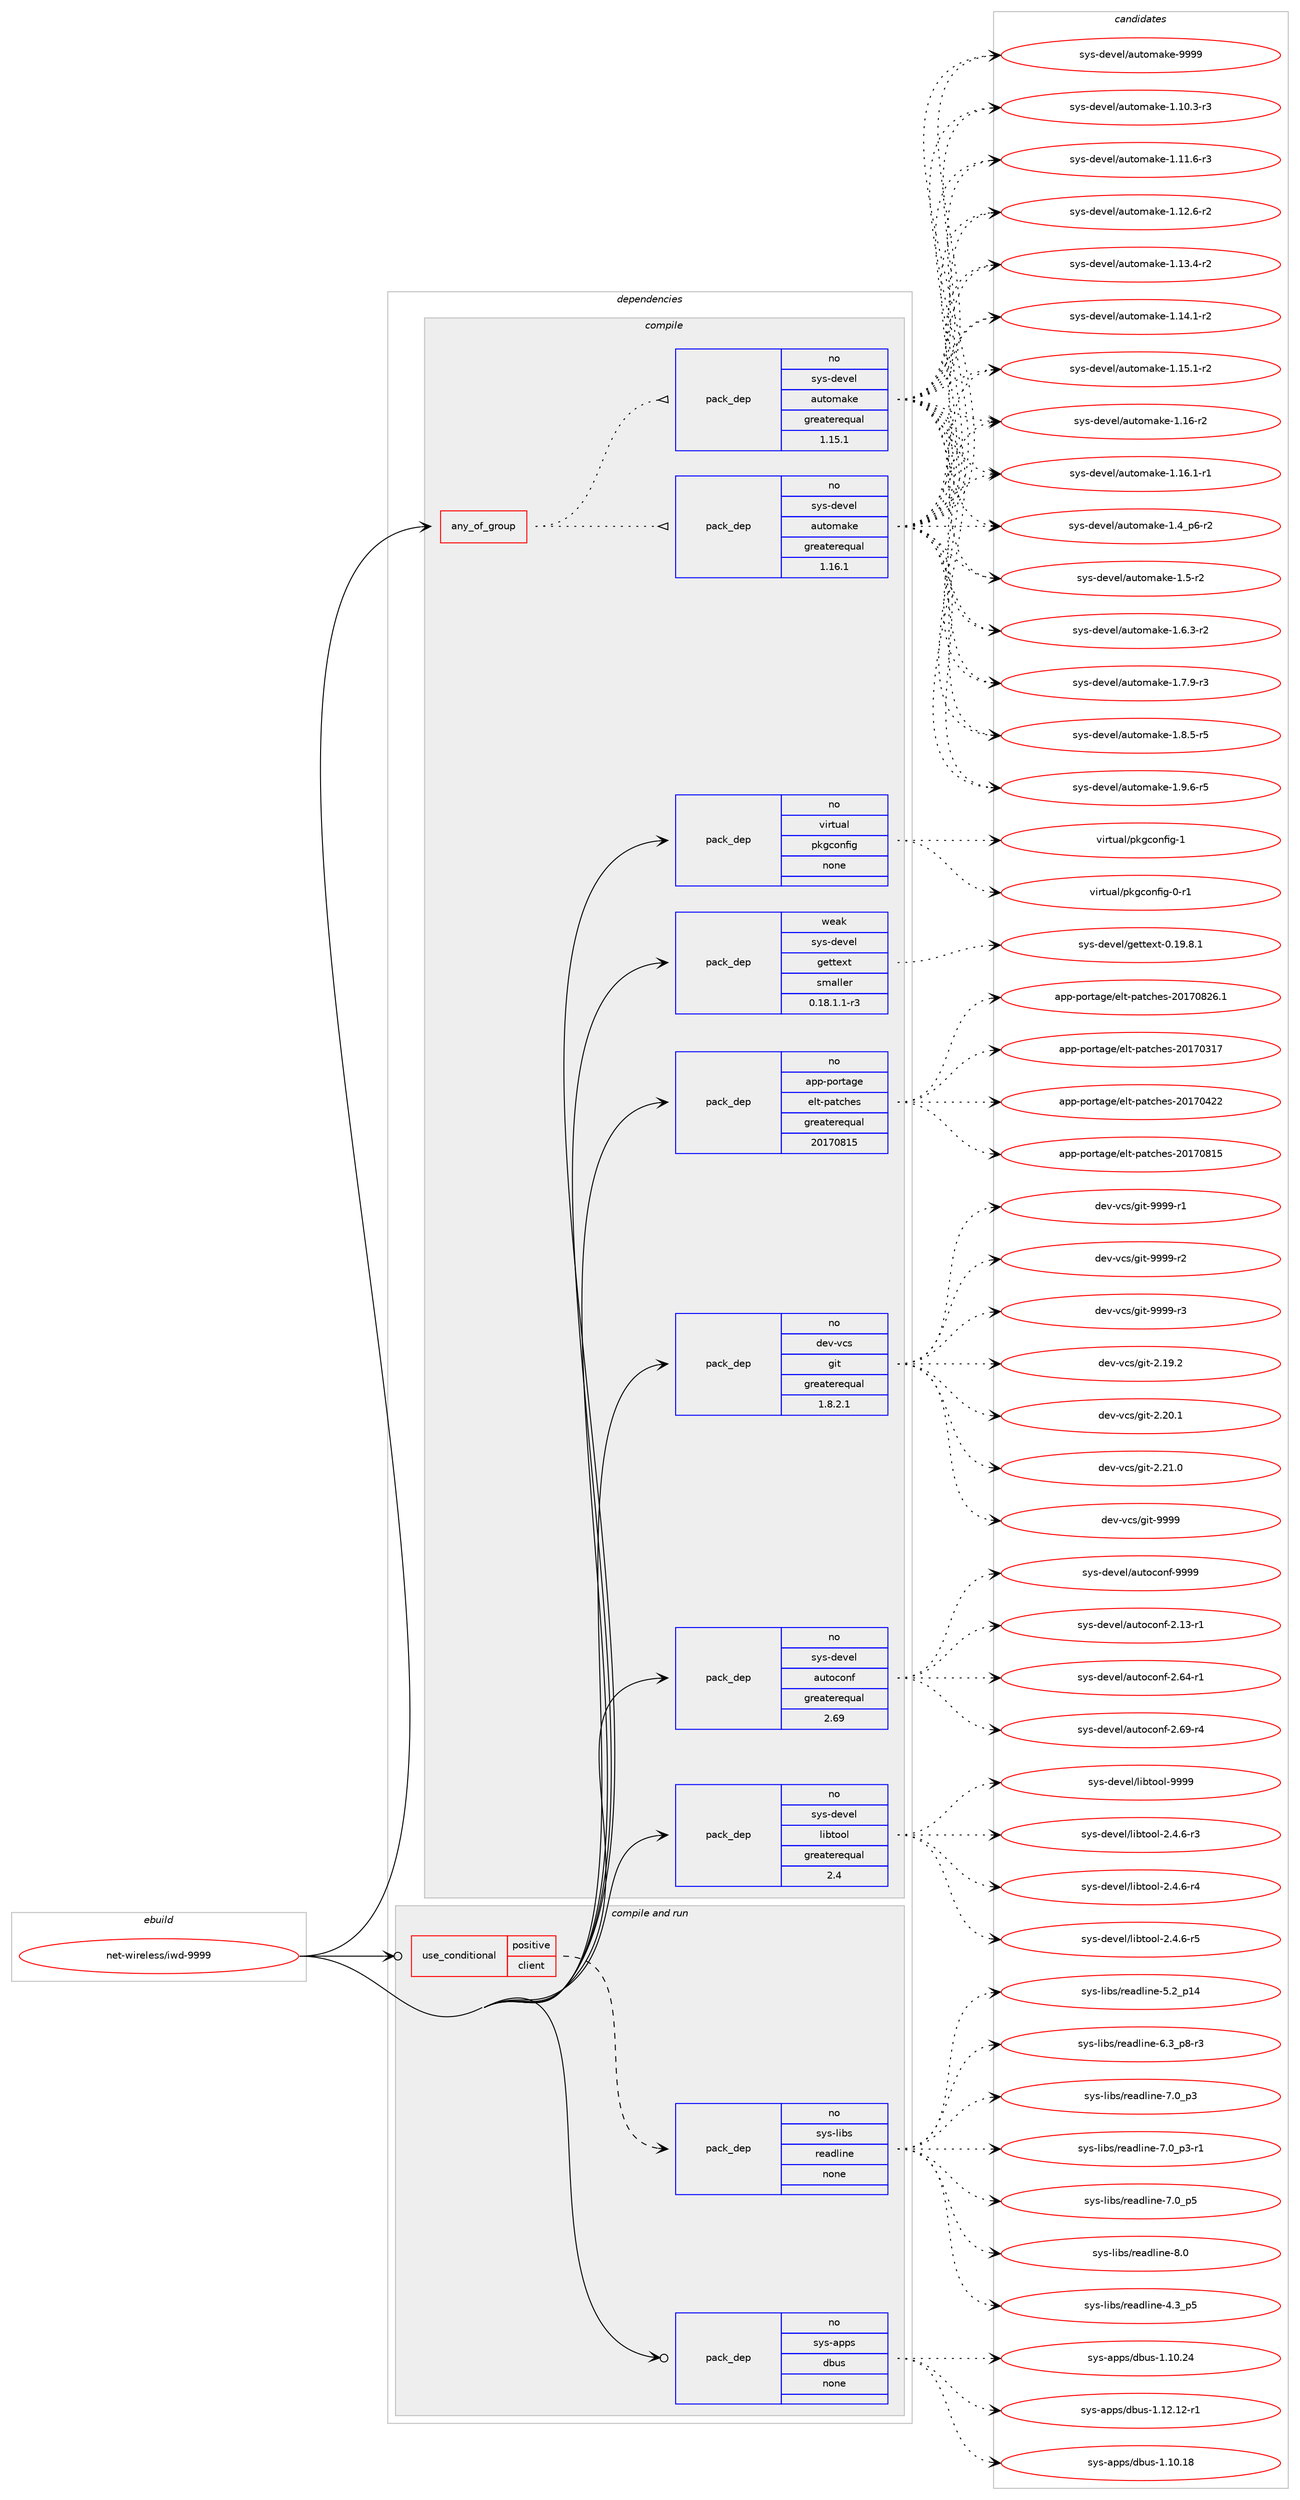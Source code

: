 digraph prolog {

# *************
# Graph options
# *************

newrank=true;
concentrate=true;
compound=true;
graph [rankdir=LR,fontname=Helvetica,fontsize=10,ranksep=1.5];#, ranksep=2.5, nodesep=0.2];
edge  [arrowhead=vee];
node  [fontname=Helvetica,fontsize=10];

# **********
# The ebuild
# **********

subgraph cluster_leftcol {
color=gray;
rank=same;
label=<<i>ebuild</i>>;
id [label="net-wireless/iwd-9999", color=red, width=4, href="../net-wireless/iwd-9999.svg"];
}

# ****************
# The dependencies
# ****************

subgraph cluster_midcol {
color=gray;
label=<<i>dependencies</i>>;
subgraph cluster_compile {
fillcolor="#eeeeee";
style=filled;
label=<<i>compile</i>>;
subgraph any26664 {
dependency1680819 [label=<<TABLE BORDER="0" CELLBORDER="1" CELLSPACING="0" CELLPADDING="4"><TR><TD CELLPADDING="10">any_of_group</TD></TR></TABLE>>, shape=none, color=red];subgraph pack1201887 {
dependency1680820 [label=<<TABLE BORDER="0" CELLBORDER="1" CELLSPACING="0" CELLPADDING="4" WIDTH="220"><TR><TD ROWSPAN="6" CELLPADDING="30">pack_dep</TD></TR><TR><TD WIDTH="110">no</TD></TR><TR><TD>sys-devel</TD></TR><TR><TD>automake</TD></TR><TR><TD>greaterequal</TD></TR><TR><TD>1.16.1</TD></TR></TABLE>>, shape=none, color=blue];
}
dependency1680819:e -> dependency1680820:w [weight=20,style="dotted",arrowhead="oinv"];
subgraph pack1201888 {
dependency1680821 [label=<<TABLE BORDER="0" CELLBORDER="1" CELLSPACING="0" CELLPADDING="4" WIDTH="220"><TR><TD ROWSPAN="6" CELLPADDING="30">pack_dep</TD></TR><TR><TD WIDTH="110">no</TD></TR><TR><TD>sys-devel</TD></TR><TR><TD>automake</TD></TR><TR><TD>greaterequal</TD></TR><TR><TD>1.15.1</TD></TR></TABLE>>, shape=none, color=blue];
}
dependency1680819:e -> dependency1680821:w [weight=20,style="dotted",arrowhead="oinv"];
}
id:e -> dependency1680819:w [weight=20,style="solid",arrowhead="vee"];
subgraph pack1201889 {
dependency1680822 [label=<<TABLE BORDER="0" CELLBORDER="1" CELLSPACING="0" CELLPADDING="4" WIDTH="220"><TR><TD ROWSPAN="6" CELLPADDING="30">pack_dep</TD></TR><TR><TD WIDTH="110">no</TD></TR><TR><TD>app-portage</TD></TR><TR><TD>elt-patches</TD></TR><TR><TD>greaterequal</TD></TR><TR><TD>20170815</TD></TR></TABLE>>, shape=none, color=blue];
}
id:e -> dependency1680822:w [weight=20,style="solid",arrowhead="vee"];
subgraph pack1201890 {
dependency1680823 [label=<<TABLE BORDER="0" CELLBORDER="1" CELLSPACING="0" CELLPADDING="4" WIDTH="220"><TR><TD ROWSPAN="6" CELLPADDING="30">pack_dep</TD></TR><TR><TD WIDTH="110">no</TD></TR><TR><TD>dev-vcs</TD></TR><TR><TD>git</TD></TR><TR><TD>greaterequal</TD></TR><TR><TD>1.8.2.1</TD></TR></TABLE>>, shape=none, color=blue];
}
id:e -> dependency1680823:w [weight=20,style="solid",arrowhead="vee"];
subgraph pack1201891 {
dependency1680824 [label=<<TABLE BORDER="0" CELLBORDER="1" CELLSPACING="0" CELLPADDING="4" WIDTH="220"><TR><TD ROWSPAN="6" CELLPADDING="30">pack_dep</TD></TR><TR><TD WIDTH="110">no</TD></TR><TR><TD>sys-devel</TD></TR><TR><TD>autoconf</TD></TR><TR><TD>greaterequal</TD></TR><TR><TD>2.69</TD></TR></TABLE>>, shape=none, color=blue];
}
id:e -> dependency1680824:w [weight=20,style="solid",arrowhead="vee"];
subgraph pack1201892 {
dependency1680825 [label=<<TABLE BORDER="0" CELLBORDER="1" CELLSPACING="0" CELLPADDING="4" WIDTH="220"><TR><TD ROWSPAN="6" CELLPADDING="30">pack_dep</TD></TR><TR><TD WIDTH="110">no</TD></TR><TR><TD>sys-devel</TD></TR><TR><TD>libtool</TD></TR><TR><TD>greaterequal</TD></TR><TR><TD>2.4</TD></TR></TABLE>>, shape=none, color=blue];
}
id:e -> dependency1680825:w [weight=20,style="solid",arrowhead="vee"];
subgraph pack1201893 {
dependency1680826 [label=<<TABLE BORDER="0" CELLBORDER="1" CELLSPACING="0" CELLPADDING="4" WIDTH="220"><TR><TD ROWSPAN="6" CELLPADDING="30">pack_dep</TD></TR><TR><TD WIDTH="110">no</TD></TR><TR><TD>virtual</TD></TR><TR><TD>pkgconfig</TD></TR><TR><TD>none</TD></TR><TR><TD></TD></TR></TABLE>>, shape=none, color=blue];
}
id:e -> dependency1680826:w [weight=20,style="solid",arrowhead="vee"];
subgraph pack1201894 {
dependency1680827 [label=<<TABLE BORDER="0" CELLBORDER="1" CELLSPACING="0" CELLPADDING="4" WIDTH="220"><TR><TD ROWSPAN="6" CELLPADDING="30">pack_dep</TD></TR><TR><TD WIDTH="110">weak</TD></TR><TR><TD>sys-devel</TD></TR><TR><TD>gettext</TD></TR><TR><TD>smaller</TD></TR><TR><TD>0.18.1.1-r3</TD></TR></TABLE>>, shape=none, color=blue];
}
id:e -> dependency1680827:w [weight=20,style="solid",arrowhead="vee"];
}
subgraph cluster_compileandrun {
fillcolor="#eeeeee";
style=filled;
label=<<i>compile and run</i>>;
subgraph cond451426 {
dependency1680828 [label=<<TABLE BORDER="0" CELLBORDER="1" CELLSPACING="0" CELLPADDING="4"><TR><TD ROWSPAN="3" CELLPADDING="10">use_conditional</TD></TR><TR><TD>positive</TD></TR><TR><TD>client</TD></TR></TABLE>>, shape=none, color=red];
subgraph pack1201895 {
dependency1680829 [label=<<TABLE BORDER="0" CELLBORDER="1" CELLSPACING="0" CELLPADDING="4" WIDTH="220"><TR><TD ROWSPAN="6" CELLPADDING="30">pack_dep</TD></TR><TR><TD WIDTH="110">no</TD></TR><TR><TD>sys-libs</TD></TR><TR><TD>readline</TD></TR><TR><TD>none</TD></TR><TR><TD></TD></TR></TABLE>>, shape=none, color=blue];
}
dependency1680828:e -> dependency1680829:w [weight=20,style="dashed",arrowhead="vee"];
}
id:e -> dependency1680828:w [weight=20,style="solid",arrowhead="odotvee"];
subgraph pack1201896 {
dependency1680830 [label=<<TABLE BORDER="0" CELLBORDER="1" CELLSPACING="0" CELLPADDING="4" WIDTH="220"><TR><TD ROWSPAN="6" CELLPADDING="30">pack_dep</TD></TR><TR><TD WIDTH="110">no</TD></TR><TR><TD>sys-apps</TD></TR><TR><TD>dbus</TD></TR><TR><TD>none</TD></TR><TR><TD></TD></TR></TABLE>>, shape=none, color=blue];
}
id:e -> dependency1680830:w [weight=20,style="solid",arrowhead="odotvee"];
}
subgraph cluster_run {
fillcolor="#eeeeee";
style=filled;
label=<<i>run</i>>;
}
}

# **************
# The candidates
# **************

subgraph cluster_choices {
rank=same;
color=gray;
label=<<i>candidates</i>>;

subgraph choice1201887 {
color=black;
nodesep=1;
choice11512111545100101118101108479711711611110997107101454946494846514511451 [label="sys-devel/automake-1.10.3-r3", color=red, width=4,href="../sys-devel/automake-1.10.3-r3.svg"];
choice11512111545100101118101108479711711611110997107101454946494946544511451 [label="sys-devel/automake-1.11.6-r3", color=red, width=4,href="../sys-devel/automake-1.11.6-r3.svg"];
choice11512111545100101118101108479711711611110997107101454946495046544511450 [label="sys-devel/automake-1.12.6-r2", color=red, width=4,href="../sys-devel/automake-1.12.6-r2.svg"];
choice11512111545100101118101108479711711611110997107101454946495146524511450 [label="sys-devel/automake-1.13.4-r2", color=red, width=4,href="../sys-devel/automake-1.13.4-r2.svg"];
choice11512111545100101118101108479711711611110997107101454946495246494511450 [label="sys-devel/automake-1.14.1-r2", color=red, width=4,href="../sys-devel/automake-1.14.1-r2.svg"];
choice11512111545100101118101108479711711611110997107101454946495346494511450 [label="sys-devel/automake-1.15.1-r2", color=red, width=4,href="../sys-devel/automake-1.15.1-r2.svg"];
choice1151211154510010111810110847971171161111099710710145494649544511450 [label="sys-devel/automake-1.16-r2", color=red, width=4,href="../sys-devel/automake-1.16-r2.svg"];
choice11512111545100101118101108479711711611110997107101454946495446494511449 [label="sys-devel/automake-1.16.1-r1", color=red, width=4,href="../sys-devel/automake-1.16.1-r1.svg"];
choice115121115451001011181011084797117116111109971071014549465295112544511450 [label="sys-devel/automake-1.4_p6-r2", color=red, width=4,href="../sys-devel/automake-1.4_p6-r2.svg"];
choice11512111545100101118101108479711711611110997107101454946534511450 [label="sys-devel/automake-1.5-r2", color=red, width=4,href="../sys-devel/automake-1.5-r2.svg"];
choice115121115451001011181011084797117116111109971071014549465446514511450 [label="sys-devel/automake-1.6.3-r2", color=red, width=4,href="../sys-devel/automake-1.6.3-r2.svg"];
choice115121115451001011181011084797117116111109971071014549465546574511451 [label="sys-devel/automake-1.7.9-r3", color=red, width=4,href="../sys-devel/automake-1.7.9-r3.svg"];
choice115121115451001011181011084797117116111109971071014549465646534511453 [label="sys-devel/automake-1.8.5-r5", color=red, width=4,href="../sys-devel/automake-1.8.5-r5.svg"];
choice115121115451001011181011084797117116111109971071014549465746544511453 [label="sys-devel/automake-1.9.6-r5", color=red, width=4,href="../sys-devel/automake-1.9.6-r5.svg"];
choice115121115451001011181011084797117116111109971071014557575757 [label="sys-devel/automake-9999", color=red, width=4,href="../sys-devel/automake-9999.svg"];
dependency1680820:e -> choice11512111545100101118101108479711711611110997107101454946494846514511451:w [style=dotted,weight="100"];
dependency1680820:e -> choice11512111545100101118101108479711711611110997107101454946494946544511451:w [style=dotted,weight="100"];
dependency1680820:e -> choice11512111545100101118101108479711711611110997107101454946495046544511450:w [style=dotted,weight="100"];
dependency1680820:e -> choice11512111545100101118101108479711711611110997107101454946495146524511450:w [style=dotted,weight="100"];
dependency1680820:e -> choice11512111545100101118101108479711711611110997107101454946495246494511450:w [style=dotted,weight="100"];
dependency1680820:e -> choice11512111545100101118101108479711711611110997107101454946495346494511450:w [style=dotted,weight="100"];
dependency1680820:e -> choice1151211154510010111810110847971171161111099710710145494649544511450:w [style=dotted,weight="100"];
dependency1680820:e -> choice11512111545100101118101108479711711611110997107101454946495446494511449:w [style=dotted,weight="100"];
dependency1680820:e -> choice115121115451001011181011084797117116111109971071014549465295112544511450:w [style=dotted,weight="100"];
dependency1680820:e -> choice11512111545100101118101108479711711611110997107101454946534511450:w [style=dotted,weight="100"];
dependency1680820:e -> choice115121115451001011181011084797117116111109971071014549465446514511450:w [style=dotted,weight="100"];
dependency1680820:e -> choice115121115451001011181011084797117116111109971071014549465546574511451:w [style=dotted,weight="100"];
dependency1680820:e -> choice115121115451001011181011084797117116111109971071014549465646534511453:w [style=dotted,weight="100"];
dependency1680820:e -> choice115121115451001011181011084797117116111109971071014549465746544511453:w [style=dotted,weight="100"];
dependency1680820:e -> choice115121115451001011181011084797117116111109971071014557575757:w [style=dotted,weight="100"];
}
subgraph choice1201888 {
color=black;
nodesep=1;
choice11512111545100101118101108479711711611110997107101454946494846514511451 [label="sys-devel/automake-1.10.3-r3", color=red, width=4,href="../sys-devel/automake-1.10.3-r3.svg"];
choice11512111545100101118101108479711711611110997107101454946494946544511451 [label="sys-devel/automake-1.11.6-r3", color=red, width=4,href="../sys-devel/automake-1.11.6-r3.svg"];
choice11512111545100101118101108479711711611110997107101454946495046544511450 [label="sys-devel/automake-1.12.6-r2", color=red, width=4,href="../sys-devel/automake-1.12.6-r2.svg"];
choice11512111545100101118101108479711711611110997107101454946495146524511450 [label="sys-devel/automake-1.13.4-r2", color=red, width=4,href="../sys-devel/automake-1.13.4-r2.svg"];
choice11512111545100101118101108479711711611110997107101454946495246494511450 [label="sys-devel/automake-1.14.1-r2", color=red, width=4,href="../sys-devel/automake-1.14.1-r2.svg"];
choice11512111545100101118101108479711711611110997107101454946495346494511450 [label="sys-devel/automake-1.15.1-r2", color=red, width=4,href="../sys-devel/automake-1.15.1-r2.svg"];
choice1151211154510010111810110847971171161111099710710145494649544511450 [label="sys-devel/automake-1.16-r2", color=red, width=4,href="../sys-devel/automake-1.16-r2.svg"];
choice11512111545100101118101108479711711611110997107101454946495446494511449 [label="sys-devel/automake-1.16.1-r1", color=red, width=4,href="../sys-devel/automake-1.16.1-r1.svg"];
choice115121115451001011181011084797117116111109971071014549465295112544511450 [label="sys-devel/automake-1.4_p6-r2", color=red, width=4,href="../sys-devel/automake-1.4_p6-r2.svg"];
choice11512111545100101118101108479711711611110997107101454946534511450 [label="sys-devel/automake-1.5-r2", color=red, width=4,href="../sys-devel/automake-1.5-r2.svg"];
choice115121115451001011181011084797117116111109971071014549465446514511450 [label="sys-devel/automake-1.6.3-r2", color=red, width=4,href="../sys-devel/automake-1.6.3-r2.svg"];
choice115121115451001011181011084797117116111109971071014549465546574511451 [label="sys-devel/automake-1.7.9-r3", color=red, width=4,href="../sys-devel/automake-1.7.9-r3.svg"];
choice115121115451001011181011084797117116111109971071014549465646534511453 [label="sys-devel/automake-1.8.5-r5", color=red, width=4,href="../sys-devel/automake-1.8.5-r5.svg"];
choice115121115451001011181011084797117116111109971071014549465746544511453 [label="sys-devel/automake-1.9.6-r5", color=red, width=4,href="../sys-devel/automake-1.9.6-r5.svg"];
choice115121115451001011181011084797117116111109971071014557575757 [label="sys-devel/automake-9999", color=red, width=4,href="../sys-devel/automake-9999.svg"];
dependency1680821:e -> choice11512111545100101118101108479711711611110997107101454946494846514511451:w [style=dotted,weight="100"];
dependency1680821:e -> choice11512111545100101118101108479711711611110997107101454946494946544511451:w [style=dotted,weight="100"];
dependency1680821:e -> choice11512111545100101118101108479711711611110997107101454946495046544511450:w [style=dotted,weight="100"];
dependency1680821:e -> choice11512111545100101118101108479711711611110997107101454946495146524511450:w [style=dotted,weight="100"];
dependency1680821:e -> choice11512111545100101118101108479711711611110997107101454946495246494511450:w [style=dotted,weight="100"];
dependency1680821:e -> choice11512111545100101118101108479711711611110997107101454946495346494511450:w [style=dotted,weight="100"];
dependency1680821:e -> choice1151211154510010111810110847971171161111099710710145494649544511450:w [style=dotted,weight="100"];
dependency1680821:e -> choice11512111545100101118101108479711711611110997107101454946495446494511449:w [style=dotted,weight="100"];
dependency1680821:e -> choice115121115451001011181011084797117116111109971071014549465295112544511450:w [style=dotted,weight="100"];
dependency1680821:e -> choice11512111545100101118101108479711711611110997107101454946534511450:w [style=dotted,weight="100"];
dependency1680821:e -> choice115121115451001011181011084797117116111109971071014549465446514511450:w [style=dotted,weight="100"];
dependency1680821:e -> choice115121115451001011181011084797117116111109971071014549465546574511451:w [style=dotted,weight="100"];
dependency1680821:e -> choice115121115451001011181011084797117116111109971071014549465646534511453:w [style=dotted,weight="100"];
dependency1680821:e -> choice115121115451001011181011084797117116111109971071014549465746544511453:w [style=dotted,weight="100"];
dependency1680821:e -> choice115121115451001011181011084797117116111109971071014557575757:w [style=dotted,weight="100"];
}
subgraph choice1201889 {
color=black;
nodesep=1;
choice97112112451121111141169710310147101108116451129711699104101115455048495548514955 [label="app-portage/elt-patches-20170317", color=red, width=4,href="../app-portage/elt-patches-20170317.svg"];
choice97112112451121111141169710310147101108116451129711699104101115455048495548525050 [label="app-portage/elt-patches-20170422", color=red, width=4,href="../app-portage/elt-patches-20170422.svg"];
choice97112112451121111141169710310147101108116451129711699104101115455048495548564953 [label="app-portage/elt-patches-20170815", color=red, width=4,href="../app-portage/elt-patches-20170815.svg"];
choice971121124511211111411697103101471011081164511297116991041011154550484955485650544649 [label="app-portage/elt-patches-20170826.1", color=red, width=4,href="../app-portage/elt-patches-20170826.1.svg"];
dependency1680822:e -> choice97112112451121111141169710310147101108116451129711699104101115455048495548514955:w [style=dotted,weight="100"];
dependency1680822:e -> choice97112112451121111141169710310147101108116451129711699104101115455048495548525050:w [style=dotted,weight="100"];
dependency1680822:e -> choice97112112451121111141169710310147101108116451129711699104101115455048495548564953:w [style=dotted,weight="100"];
dependency1680822:e -> choice971121124511211111411697103101471011081164511297116991041011154550484955485650544649:w [style=dotted,weight="100"];
}
subgraph choice1201890 {
color=black;
nodesep=1;
choice10010111845118991154710310511645504649574650 [label="dev-vcs/git-2.19.2", color=red, width=4,href="../dev-vcs/git-2.19.2.svg"];
choice10010111845118991154710310511645504650484649 [label="dev-vcs/git-2.20.1", color=red, width=4,href="../dev-vcs/git-2.20.1.svg"];
choice10010111845118991154710310511645504650494648 [label="dev-vcs/git-2.21.0", color=red, width=4,href="../dev-vcs/git-2.21.0.svg"];
choice1001011184511899115471031051164557575757 [label="dev-vcs/git-9999", color=red, width=4,href="../dev-vcs/git-9999.svg"];
choice10010111845118991154710310511645575757574511449 [label="dev-vcs/git-9999-r1", color=red, width=4,href="../dev-vcs/git-9999-r1.svg"];
choice10010111845118991154710310511645575757574511450 [label="dev-vcs/git-9999-r2", color=red, width=4,href="../dev-vcs/git-9999-r2.svg"];
choice10010111845118991154710310511645575757574511451 [label="dev-vcs/git-9999-r3", color=red, width=4,href="../dev-vcs/git-9999-r3.svg"];
dependency1680823:e -> choice10010111845118991154710310511645504649574650:w [style=dotted,weight="100"];
dependency1680823:e -> choice10010111845118991154710310511645504650484649:w [style=dotted,weight="100"];
dependency1680823:e -> choice10010111845118991154710310511645504650494648:w [style=dotted,weight="100"];
dependency1680823:e -> choice1001011184511899115471031051164557575757:w [style=dotted,weight="100"];
dependency1680823:e -> choice10010111845118991154710310511645575757574511449:w [style=dotted,weight="100"];
dependency1680823:e -> choice10010111845118991154710310511645575757574511450:w [style=dotted,weight="100"];
dependency1680823:e -> choice10010111845118991154710310511645575757574511451:w [style=dotted,weight="100"];
}
subgraph choice1201891 {
color=black;
nodesep=1;
choice1151211154510010111810110847971171161119911111010245504649514511449 [label="sys-devel/autoconf-2.13-r1", color=red, width=4,href="../sys-devel/autoconf-2.13-r1.svg"];
choice1151211154510010111810110847971171161119911111010245504654524511449 [label="sys-devel/autoconf-2.64-r1", color=red, width=4,href="../sys-devel/autoconf-2.64-r1.svg"];
choice1151211154510010111810110847971171161119911111010245504654574511452 [label="sys-devel/autoconf-2.69-r4", color=red, width=4,href="../sys-devel/autoconf-2.69-r4.svg"];
choice115121115451001011181011084797117116111991111101024557575757 [label="sys-devel/autoconf-9999", color=red, width=4,href="../sys-devel/autoconf-9999.svg"];
dependency1680824:e -> choice1151211154510010111810110847971171161119911111010245504649514511449:w [style=dotted,weight="100"];
dependency1680824:e -> choice1151211154510010111810110847971171161119911111010245504654524511449:w [style=dotted,weight="100"];
dependency1680824:e -> choice1151211154510010111810110847971171161119911111010245504654574511452:w [style=dotted,weight="100"];
dependency1680824:e -> choice115121115451001011181011084797117116111991111101024557575757:w [style=dotted,weight="100"];
}
subgraph choice1201892 {
color=black;
nodesep=1;
choice1151211154510010111810110847108105981161111111084550465246544511451 [label="sys-devel/libtool-2.4.6-r3", color=red, width=4,href="../sys-devel/libtool-2.4.6-r3.svg"];
choice1151211154510010111810110847108105981161111111084550465246544511452 [label="sys-devel/libtool-2.4.6-r4", color=red, width=4,href="../sys-devel/libtool-2.4.6-r4.svg"];
choice1151211154510010111810110847108105981161111111084550465246544511453 [label="sys-devel/libtool-2.4.6-r5", color=red, width=4,href="../sys-devel/libtool-2.4.6-r5.svg"];
choice1151211154510010111810110847108105981161111111084557575757 [label="sys-devel/libtool-9999", color=red, width=4,href="../sys-devel/libtool-9999.svg"];
dependency1680825:e -> choice1151211154510010111810110847108105981161111111084550465246544511451:w [style=dotted,weight="100"];
dependency1680825:e -> choice1151211154510010111810110847108105981161111111084550465246544511452:w [style=dotted,weight="100"];
dependency1680825:e -> choice1151211154510010111810110847108105981161111111084550465246544511453:w [style=dotted,weight="100"];
dependency1680825:e -> choice1151211154510010111810110847108105981161111111084557575757:w [style=dotted,weight="100"];
}
subgraph choice1201893 {
color=black;
nodesep=1;
choice11810511411611797108471121071039911111010210510345484511449 [label="virtual/pkgconfig-0-r1", color=red, width=4,href="../virtual/pkgconfig-0-r1.svg"];
choice1181051141161179710847112107103991111101021051034549 [label="virtual/pkgconfig-1", color=red, width=4,href="../virtual/pkgconfig-1.svg"];
dependency1680826:e -> choice11810511411611797108471121071039911111010210510345484511449:w [style=dotted,weight="100"];
dependency1680826:e -> choice1181051141161179710847112107103991111101021051034549:w [style=dotted,weight="100"];
}
subgraph choice1201894 {
color=black;
nodesep=1;
choice1151211154510010111810110847103101116116101120116454846495746564649 [label="sys-devel/gettext-0.19.8.1", color=red, width=4,href="../sys-devel/gettext-0.19.8.1.svg"];
dependency1680827:e -> choice1151211154510010111810110847103101116116101120116454846495746564649:w [style=dotted,weight="100"];
}
subgraph choice1201895 {
color=black;
nodesep=1;
choice11512111545108105981154711410197100108105110101455246519511253 [label="sys-libs/readline-4.3_p5", color=red, width=4,href="../sys-libs/readline-4.3_p5.svg"];
choice1151211154510810598115471141019710010810511010145534650951124952 [label="sys-libs/readline-5.2_p14", color=red, width=4,href="../sys-libs/readline-5.2_p14.svg"];
choice115121115451081059811547114101971001081051101014554465195112564511451 [label="sys-libs/readline-6.3_p8-r3", color=red, width=4,href="../sys-libs/readline-6.3_p8-r3.svg"];
choice11512111545108105981154711410197100108105110101455546489511251 [label="sys-libs/readline-7.0_p3", color=red, width=4,href="../sys-libs/readline-7.0_p3.svg"];
choice115121115451081059811547114101971001081051101014555464895112514511449 [label="sys-libs/readline-7.0_p3-r1", color=red, width=4,href="../sys-libs/readline-7.0_p3-r1.svg"];
choice11512111545108105981154711410197100108105110101455546489511253 [label="sys-libs/readline-7.0_p5", color=red, width=4,href="../sys-libs/readline-7.0_p5.svg"];
choice1151211154510810598115471141019710010810511010145564648 [label="sys-libs/readline-8.0", color=red, width=4,href="../sys-libs/readline-8.0.svg"];
dependency1680829:e -> choice11512111545108105981154711410197100108105110101455246519511253:w [style=dotted,weight="100"];
dependency1680829:e -> choice1151211154510810598115471141019710010810511010145534650951124952:w [style=dotted,weight="100"];
dependency1680829:e -> choice115121115451081059811547114101971001081051101014554465195112564511451:w [style=dotted,weight="100"];
dependency1680829:e -> choice11512111545108105981154711410197100108105110101455546489511251:w [style=dotted,weight="100"];
dependency1680829:e -> choice115121115451081059811547114101971001081051101014555464895112514511449:w [style=dotted,weight="100"];
dependency1680829:e -> choice11512111545108105981154711410197100108105110101455546489511253:w [style=dotted,weight="100"];
dependency1680829:e -> choice1151211154510810598115471141019710010810511010145564648:w [style=dotted,weight="100"];
}
subgraph choice1201896 {
color=black;
nodesep=1;
choice115121115459711211211547100981171154549464948464956 [label="sys-apps/dbus-1.10.18", color=red, width=4,href="../sys-apps/dbus-1.10.18.svg"];
choice115121115459711211211547100981171154549464948465052 [label="sys-apps/dbus-1.10.24", color=red, width=4,href="../sys-apps/dbus-1.10.24.svg"];
choice1151211154597112112115471009811711545494649504649504511449 [label="sys-apps/dbus-1.12.12-r1", color=red, width=4,href="../sys-apps/dbus-1.12.12-r1.svg"];
dependency1680830:e -> choice115121115459711211211547100981171154549464948464956:w [style=dotted,weight="100"];
dependency1680830:e -> choice115121115459711211211547100981171154549464948465052:w [style=dotted,weight="100"];
dependency1680830:e -> choice1151211154597112112115471009811711545494649504649504511449:w [style=dotted,weight="100"];
}
}

}
